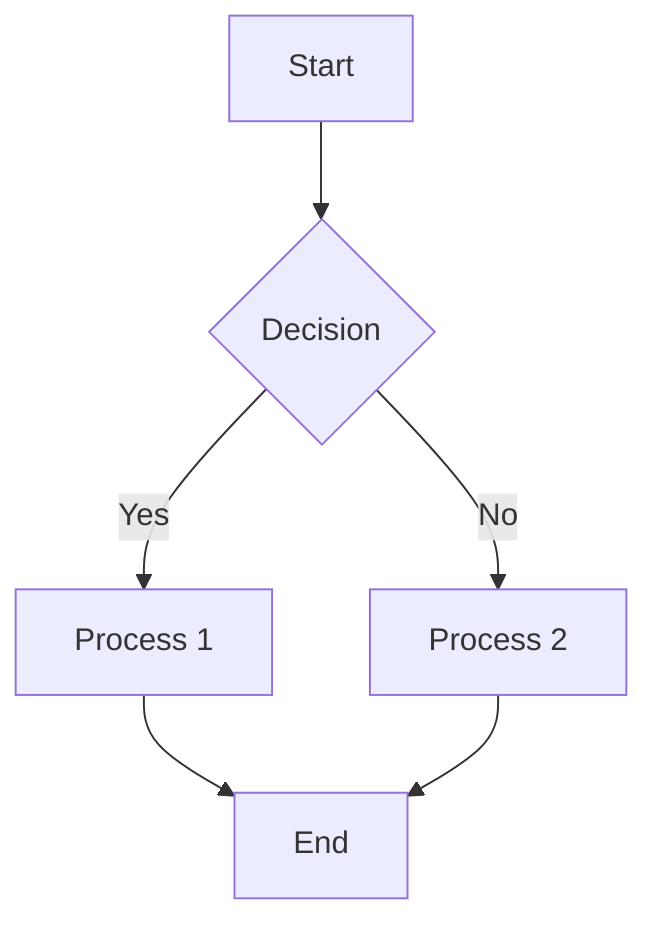 graph TD
    A[Start] --> B{Decision}
    B -->|Yes| C[Process 1]
    B -->|No| D[Process 2]
    C --> E[End]
    D --> E